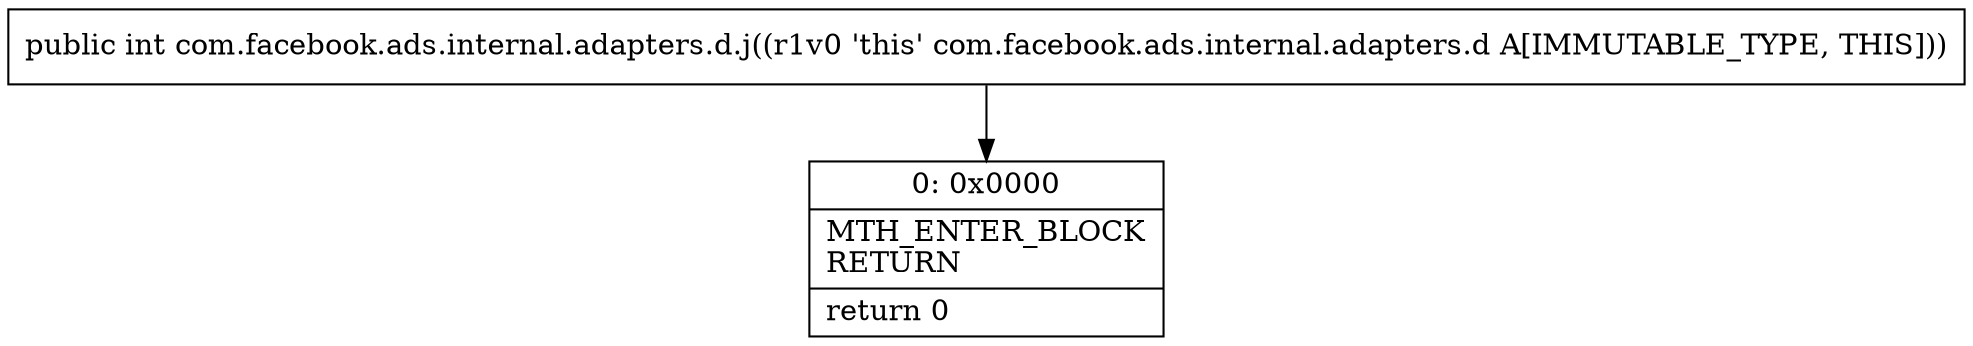 digraph "CFG forcom.facebook.ads.internal.adapters.d.j()I" {
Node_0 [shape=record,label="{0\:\ 0x0000|MTH_ENTER_BLOCK\lRETURN\l|return 0\l}"];
MethodNode[shape=record,label="{public int com.facebook.ads.internal.adapters.d.j((r1v0 'this' com.facebook.ads.internal.adapters.d A[IMMUTABLE_TYPE, THIS])) }"];
MethodNode -> Node_0;
}

